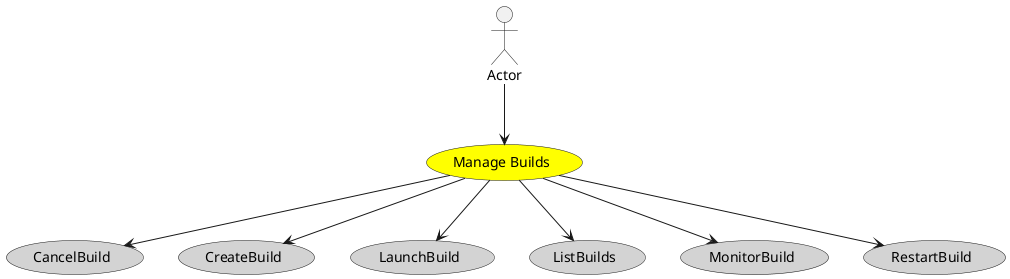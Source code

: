 @startuml


usecase "Manage Builds" as ManageBuilds #yellow

Actor "Actor" as Actor

Actor --> ManageBuilds



usecase "CancelBuild" as CancelBuild #lightgrey

ManageBuilds --> CancelBuild

usecase "CreateBuild" as CreateBuild #lightgrey

ManageBuilds --> CreateBuild

usecase "LaunchBuild" as LaunchBuild #lightgrey

ManageBuilds --> LaunchBuild

usecase "ListBuilds" as ListBuilds #lightgrey

ManageBuilds --> ListBuilds

usecase "MonitorBuild" as MonitorBuild #lightgrey

ManageBuilds --> MonitorBuild

usecase "RestartBuild" as RestartBuild #lightgrey

ManageBuilds --> RestartBuild









@enduml
